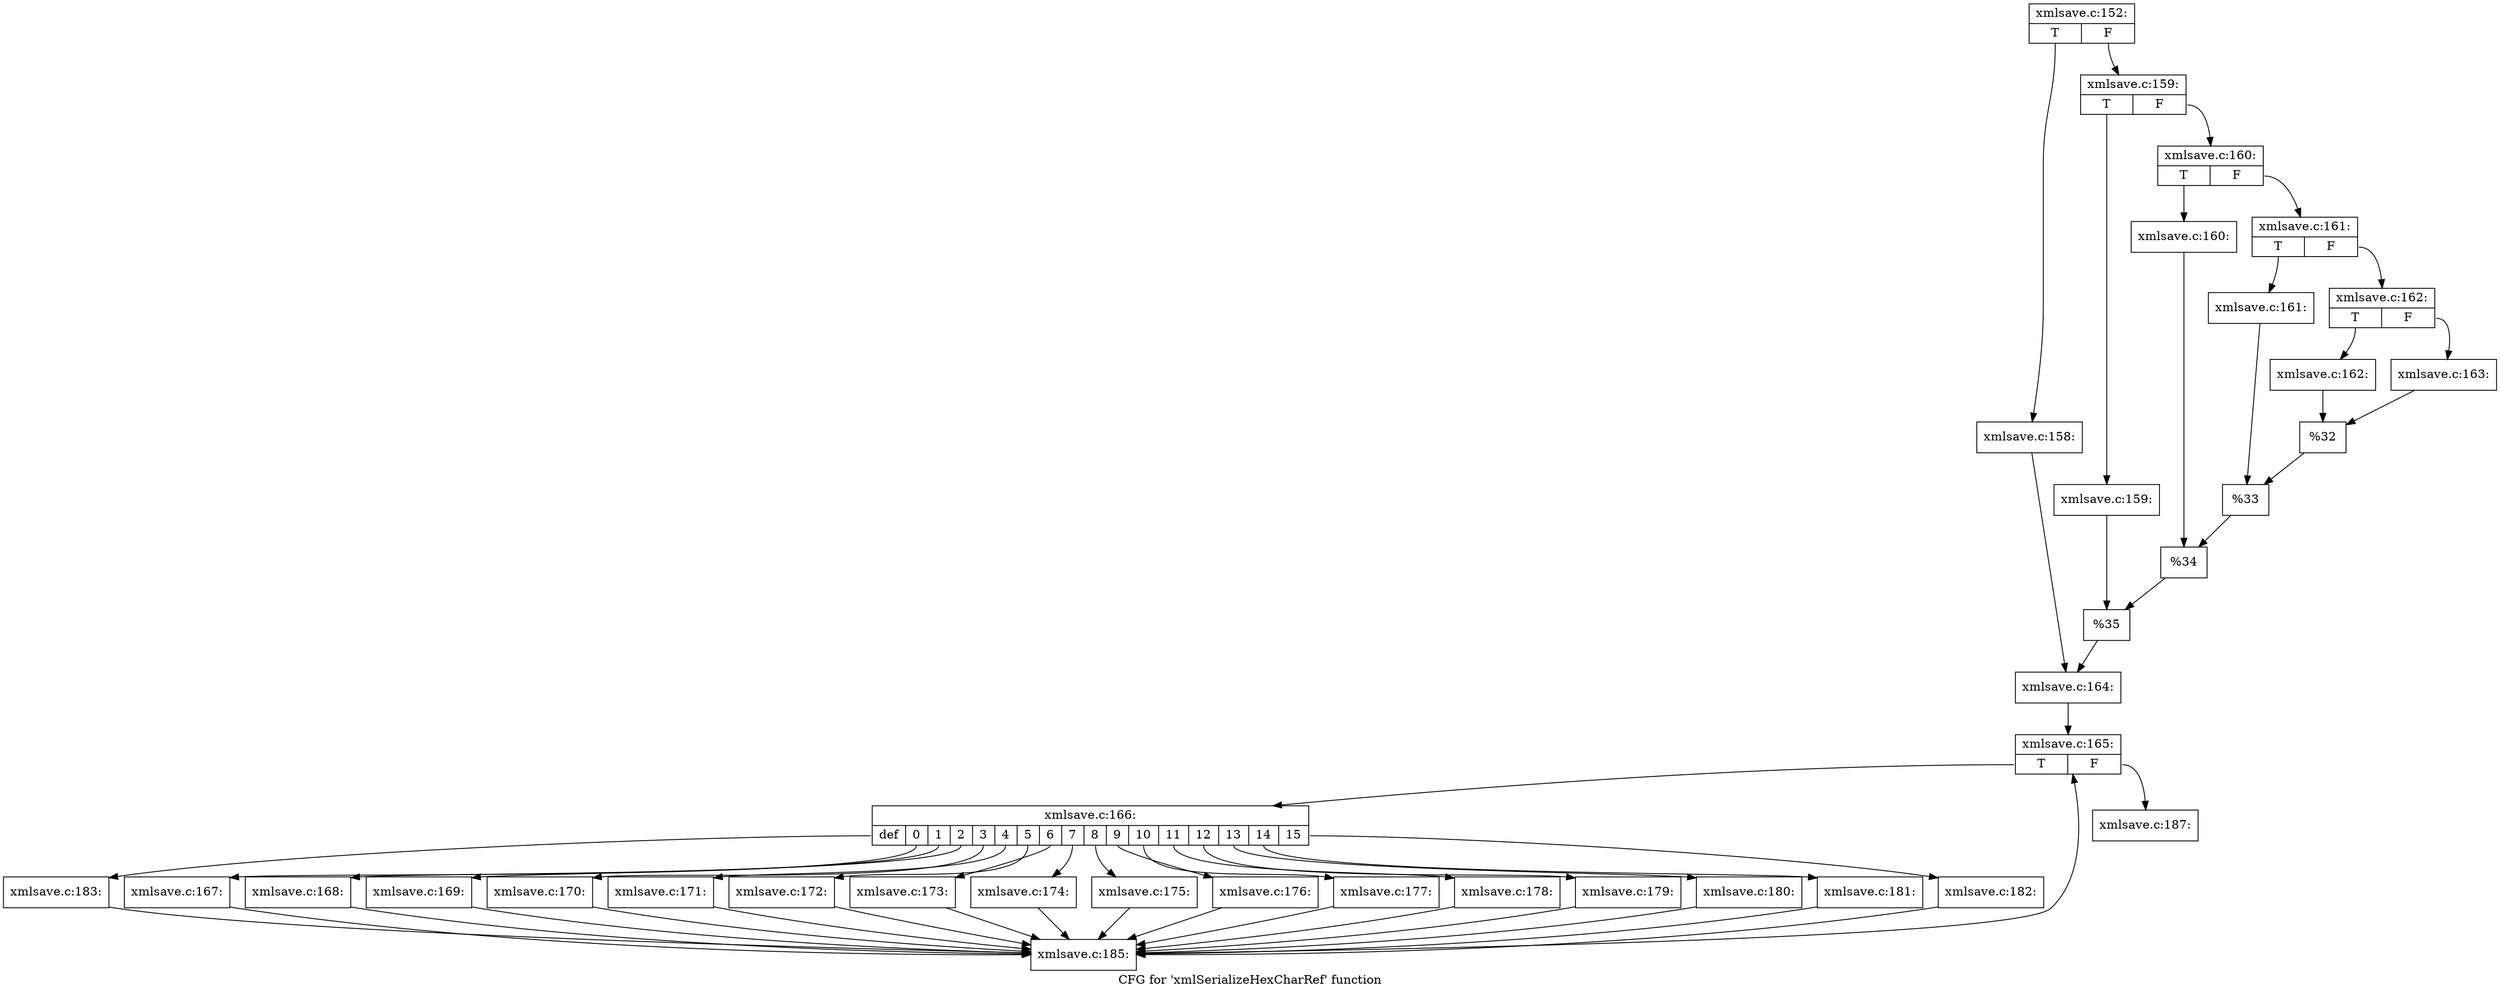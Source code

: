 digraph "CFG for 'xmlSerializeHexCharRef' function" {
	label="CFG for 'xmlSerializeHexCharRef' function";

	Node0x5845a40 [shape=record,label="{xmlsave.c:152:|{<s0>T|<s1>F}}"];
	Node0x5845a40:s0 -> Node0x584b1e0;
	Node0x5845a40:s1 -> Node0x584b280;
	Node0x584b1e0 [shape=record,label="{xmlsave.c:158:}"];
	Node0x584b1e0 -> Node0x584b230;
	Node0x584b280 [shape=record,label="{xmlsave.c:159:|{<s0>T|<s1>F}}"];
	Node0x584b280:s0 -> Node0x584b740;
	Node0x584b280:s1 -> Node0x584b7e0;
	Node0x584b740 [shape=record,label="{xmlsave.c:159:}"];
	Node0x584b740 -> Node0x584b790;
	Node0x584b7e0 [shape=record,label="{xmlsave.c:160:|{<s0>T|<s1>F}}"];
	Node0x584b7e0:s0 -> Node0x584bd90;
	Node0x584b7e0:s1 -> Node0x584be30;
	Node0x584bd90 [shape=record,label="{xmlsave.c:160:}"];
	Node0x584bd90 -> Node0x584bde0;
	Node0x584be30 [shape=record,label="{xmlsave.c:161:|{<s0>T|<s1>F}}"];
	Node0x584be30:s0 -> Node0x584c420;
	Node0x584be30:s1 -> Node0x584c4c0;
	Node0x584c420 [shape=record,label="{xmlsave.c:161:}"];
	Node0x584c420 -> Node0x584c470;
	Node0x584c4c0 [shape=record,label="{xmlsave.c:162:|{<s0>T|<s1>F}}"];
	Node0x584c4c0:s0 -> Node0x584ca70;
	Node0x584c4c0:s1 -> Node0x584cb10;
	Node0x584ca70 [shape=record,label="{xmlsave.c:162:}"];
	Node0x584ca70 -> Node0x584cac0;
	Node0x584cb10 [shape=record,label="{xmlsave.c:163:}"];
	Node0x584cb10 -> Node0x584cac0;
	Node0x584cac0 [shape=record,label="{%32}"];
	Node0x584cac0 -> Node0x584c470;
	Node0x584c470 [shape=record,label="{%33}"];
	Node0x584c470 -> Node0x584bde0;
	Node0x584bde0 [shape=record,label="{%34}"];
	Node0x584bde0 -> Node0x584b790;
	Node0x584b790 [shape=record,label="{%35}"];
	Node0x584b790 -> Node0x584b230;
	Node0x584b230 [shape=record,label="{xmlsave.c:164:}"];
	Node0x584b230 -> Node0x584d820;
	Node0x584d820 [shape=record,label="{xmlsave.c:165:|{<s0>T|<s1>F}}"];
	Node0x584d820:s0 -> Node0x584dbe0;
	Node0x584d820:s1 -> Node0x584da40;
	Node0x584dbe0 [shape=record,label="{xmlsave.c:166:|{<s0>def|<s1>0|<s2>1|<s3>2|<s4>3|<s5>4|<s6>5|<s7>6|<s8>7|<s9>8|<s10>9|<s11>10|<s12>11|<s13>12|<s14>13|<s15>14|<s16>15}}"];
	Node0x584dbe0:s0 -> Node0x584de40;
	Node0x584dbe0:s1 -> Node0x584e180;
	Node0x584dbe0:s2 -> Node0x584e5c0;
	Node0x584dbe0:s3 -> Node0x584ea00;
	Node0x584dbe0:s4 -> Node0x584ee40;
	Node0x584dbe0:s5 -> Node0x584f280;
	Node0x584dbe0:s6 -> Node0x584f6c0;
	Node0x584dbe0:s7 -> Node0x584fb00;
	Node0x584dbe0:s8 -> Node0x57ae780;
	Node0x584dbe0:s9 -> Node0x57aebc0;
	Node0x584dbe0:s10 -> Node0x57af000;
	Node0x584dbe0:s11 -> Node0x5851820;
	Node0x584dbe0:s12 -> Node0x58520a0;
	Node0x584dbe0:s13 -> Node0x58524e0;
	Node0x584dbe0:s14 -> Node0x5852920;
	Node0x584dbe0:s15 -> Node0x5852d60;
	Node0x584dbe0:s16 -> Node0x58531a0;
	Node0x584e180 [shape=record,label="{xmlsave.c:167:}"];
	Node0x584e180 -> Node0x584dd60;
	Node0x584e5c0 [shape=record,label="{xmlsave.c:168:}"];
	Node0x584e5c0 -> Node0x584dd60;
	Node0x584ea00 [shape=record,label="{xmlsave.c:169:}"];
	Node0x584ea00 -> Node0x584dd60;
	Node0x584ee40 [shape=record,label="{xmlsave.c:170:}"];
	Node0x584ee40 -> Node0x584dd60;
	Node0x584f280 [shape=record,label="{xmlsave.c:171:}"];
	Node0x584f280 -> Node0x584dd60;
	Node0x584f6c0 [shape=record,label="{xmlsave.c:172:}"];
	Node0x584f6c0 -> Node0x584dd60;
	Node0x584fb00 [shape=record,label="{xmlsave.c:173:}"];
	Node0x584fb00 -> Node0x584dd60;
	Node0x57ae780 [shape=record,label="{xmlsave.c:174:}"];
	Node0x57ae780 -> Node0x584dd60;
	Node0x57aebc0 [shape=record,label="{xmlsave.c:175:}"];
	Node0x57aebc0 -> Node0x584dd60;
	Node0x57af000 [shape=record,label="{xmlsave.c:176:}"];
	Node0x57af000 -> Node0x584dd60;
	Node0x5851820 [shape=record,label="{xmlsave.c:177:}"];
	Node0x5851820 -> Node0x584dd60;
	Node0x58520a0 [shape=record,label="{xmlsave.c:178:}"];
	Node0x58520a0 -> Node0x584dd60;
	Node0x58524e0 [shape=record,label="{xmlsave.c:179:}"];
	Node0x58524e0 -> Node0x584dd60;
	Node0x5852920 [shape=record,label="{xmlsave.c:180:}"];
	Node0x5852920 -> Node0x584dd60;
	Node0x5852d60 [shape=record,label="{xmlsave.c:181:}"];
	Node0x5852d60 -> Node0x584dd60;
	Node0x58531a0 [shape=record,label="{xmlsave.c:182:}"];
	Node0x58531a0 -> Node0x584dd60;
	Node0x584de40 [shape=record,label="{xmlsave.c:183:}"];
	Node0x584de40 -> Node0x584dd60;
	Node0x584dd60 [shape=record,label="{xmlsave.c:185:}"];
	Node0x584dd60 -> Node0x584d820;
	Node0x584da40 [shape=record,label="{xmlsave.c:187:}"];
}
